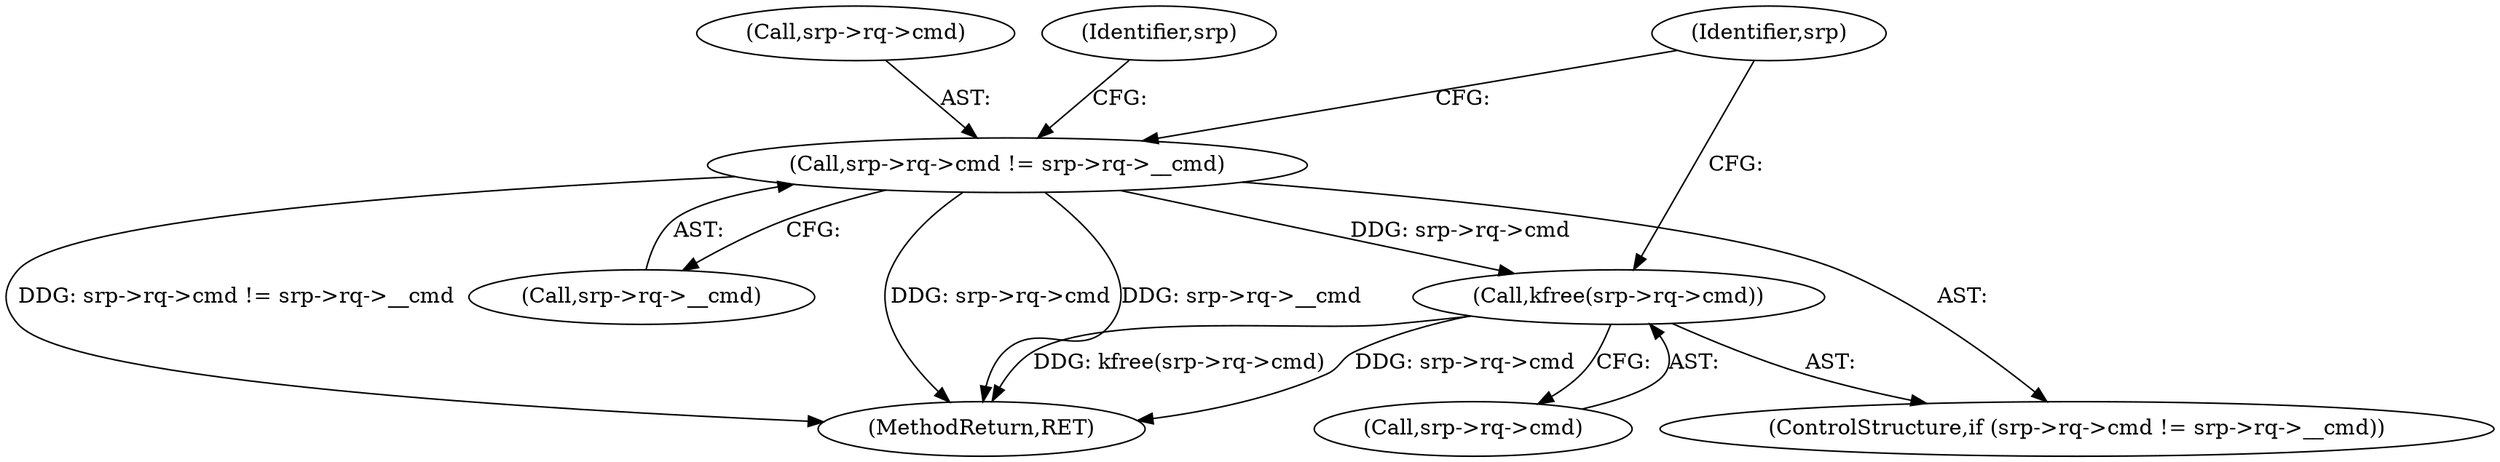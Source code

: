 digraph "0_linux_f3951a3709ff50990bf3e188c27d346792103432@API" {
"1000233" [label="(Call,kfree(srp->rq->cmd))"];
"1000222" [label="(Call,srp->rq->cmd != srp->rq->__cmd)"];
"1000221" [label="(ControlStructure,if (srp->rq->cmd != srp->rq->__cmd))"];
"1000241" [label="(Identifier,srp)"];
"1000222" [label="(Call,srp->rq->cmd != srp->rq->__cmd)"];
"1000223" [label="(Call,srp->rq->cmd)"];
"1000234" [label="(Call,srp->rq->cmd)"];
"1000236" [label="(Identifier,srp)"];
"1000228" [label="(Call,srp->rq->__cmd)"];
"1000308" [label="(MethodReturn,RET)"];
"1000233" [label="(Call,kfree(srp->rq->cmd))"];
"1000233" -> "1000221"  [label="AST: "];
"1000233" -> "1000234"  [label="CFG: "];
"1000234" -> "1000233"  [label="AST: "];
"1000241" -> "1000233"  [label="CFG: "];
"1000233" -> "1000308"  [label="DDG: kfree(srp->rq->cmd)"];
"1000233" -> "1000308"  [label="DDG: srp->rq->cmd"];
"1000222" -> "1000233"  [label="DDG: srp->rq->cmd"];
"1000222" -> "1000221"  [label="AST: "];
"1000222" -> "1000228"  [label="CFG: "];
"1000223" -> "1000222"  [label="AST: "];
"1000228" -> "1000222"  [label="AST: "];
"1000236" -> "1000222"  [label="CFG: "];
"1000241" -> "1000222"  [label="CFG: "];
"1000222" -> "1000308"  [label="DDG: srp->rq->cmd != srp->rq->__cmd"];
"1000222" -> "1000308"  [label="DDG: srp->rq->cmd"];
"1000222" -> "1000308"  [label="DDG: srp->rq->__cmd"];
}
